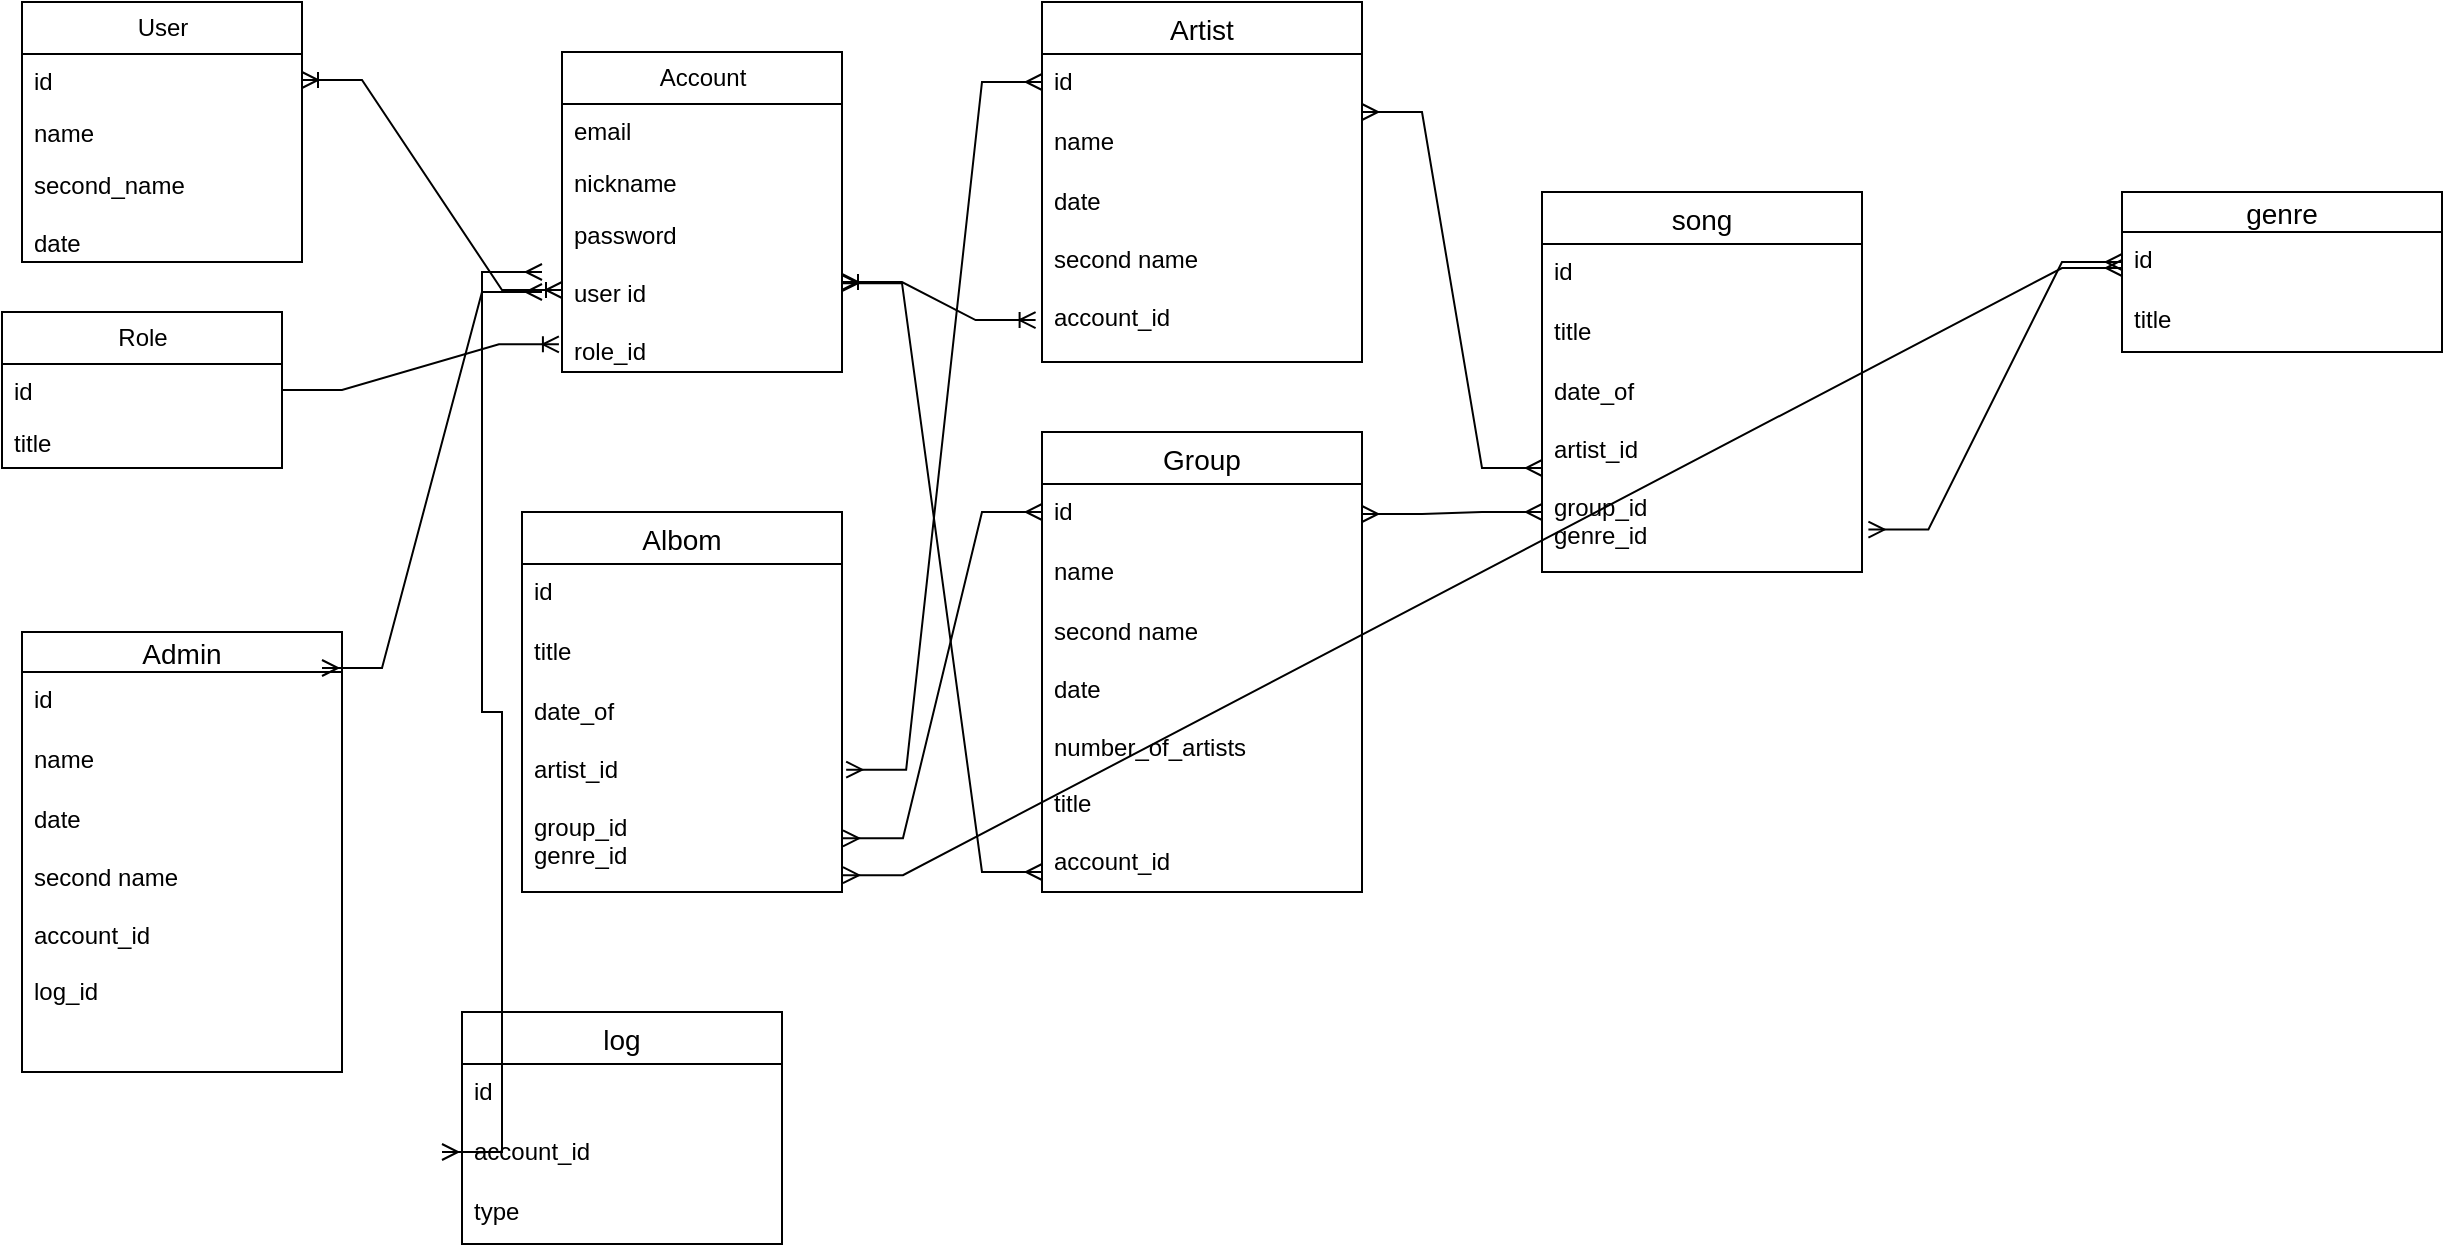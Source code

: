 <mxfile version="22.0.3" type="device">
  <diagram id="R2lEEEUBdFMjLlhIrx00" name="Page-1">
    <mxGraphModel dx="1900" dy="542" grid="1" gridSize="10" guides="1" tooltips="1" connect="1" arrows="1" fold="1" page="1" pageScale="1" pageWidth="850" pageHeight="1100" math="0" shadow="0" extFonts="Permanent Marker^https://fonts.googleapis.com/css?family=Permanent+Marker">
      <root>
        <mxCell id="0" />
        <mxCell id="1" parent="0" />
        <mxCell id="G_SUPdP_elpwGoyHrzBG-1" value="User" style="swimlane;fontStyle=0;childLayout=stackLayout;horizontal=1;startSize=26;fillColor=none;horizontalStack=0;resizeParent=1;resizeParentMax=0;resizeLast=0;collapsible=1;marginBottom=0;html=1;" vertex="1" parent="1">
          <mxGeometry y="15" width="140" height="130" as="geometry" />
        </mxCell>
        <mxCell id="G_SUPdP_elpwGoyHrzBG-2" value="id" style="text;strokeColor=none;fillColor=none;align=left;verticalAlign=top;spacingLeft=4;spacingRight=4;overflow=hidden;rotatable=0;points=[[0,0.5],[1,0.5]];portConstraint=eastwest;whiteSpace=wrap;html=1;" vertex="1" parent="G_SUPdP_elpwGoyHrzBG-1">
          <mxGeometry y="26" width="140" height="26" as="geometry" />
        </mxCell>
        <mxCell id="G_SUPdP_elpwGoyHrzBG-3" value="name" style="text;strokeColor=none;fillColor=none;align=left;verticalAlign=top;spacingLeft=4;spacingRight=4;overflow=hidden;rotatable=0;points=[[0,0.5],[1,0.5]];portConstraint=eastwest;whiteSpace=wrap;html=1;" vertex="1" parent="G_SUPdP_elpwGoyHrzBG-1">
          <mxGeometry y="52" width="140" height="26" as="geometry" />
        </mxCell>
        <mxCell id="G_SUPdP_elpwGoyHrzBG-4" value="second_name&lt;br&gt;&lt;br&gt;date" style="text;strokeColor=none;fillColor=none;align=left;verticalAlign=top;spacingLeft=4;spacingRight=4;overflow=hidden;rotatable=0;points=[[0,0.5],[1,0.5]];portConstraint=eastwest;whiteSpace=wrap;html=1;" vertex="1" parent="G_SUPdP_elpwGoyHrzBG-1">
          <mxGeometry y="78" width="140" height="52" as="geometry" />
        </mxCell>
        <mxCell id="G_SUPdP_elpwGoyHrzBG-5" value="Account" style="swimlane;fontStyle=0;childLayout=stackLayout;horizontal=1;startSize=26;fillColor=none;horizontalStack=0;resizeParent=1;resizeParentMax=0;resizeLast=0;collapsible=1;marginBottom=0;html=1;" vertex="1" parent="1">
          <mxGeometry x="270" y="40" width="140" height="160" as="geometry" />
        </mxCell>
        <mxCell id="G_SUPdP_elpwGoyHrzBG-6" value="email&lt;br&gt;" style="text;strokeColor=none;fillColor=none;align=left;verticalAlign=top;spacingLeft=4;spacingRight=4;overflow=hidden;rotatable=0;points=[[0,0.5],[1,0.5]];portConstraint=eastwest;whiteSpace=wrap;html=1;" vertex="1" parent="G_SUPdP_elpwGoyHrzBG-5">
          <mxGeometry y="26" width="140" height="26" as="geometry" />
        </mxCell>
        <mxCell id="G_SUPdP_elpwGoyHrzBG-7" value="nickname" style="text;strokeColor=none;fillColor=none;align=left;verticalAlign=top;spacingLeft=4;spacingRight=4;overflow=hidden;rotatable=0;points=[[0,0.5],[1,0.5]];portConstraint=eastwest;whiteSpace=wrap;html=1;" vertex="1" parent="G_SUPdP_elpwGoyHrzBG-5">
          <mxGeometry y="52" width="140" height="26" as="geometry" />
        </mxCell>
        <mxCell id="G_SUPdP_elpwGoyHrzBG-8" value="password&lt;br&gt;&lt;br&gt;user id&lt;br&gt;&lt;br&gt;role_id" style="text;strokeColor=none;fillColor=none;align=left;verticalAlign=top;spacingLeft=4;spacingRight=4;overflow=hidden;rotatable=0;points=[[0,0.5],[1,0.5]];portConstraint=eastwest;whiteSpace=wrap;html=1;" vertex="1" parent="G_SUPdP_elpwGoyHrzBG-5">
          <mxGeometry y="78" width="140" height="82" as="geometry" />
        </mxCell>
        <mxCell id="G_SUPdP_elpwGoyHrzBG-9" value="" style="edgeStyle=entityRelationEdgeStyle;fontSize=12;html=1;endArrow=ERoneToMany;startArrow=ERoneToMany;rounded=0;entryX=0;entryY=0.5;entryDx=0;entryDy=0;exitX=1;exitY=0.5;exitDx=0;exitDy=0;" edge="1" parent="1" source="G_SUPdP_elpwGoyHrzBG-2" target="G_SUPdP_elpwGoyHrzBG-8">
          <mxGeometry width="100" height="100" relative="1" as="geometry">
            <mxPoint x="170" y="160" as="sourcePoint" />
            <mxPoint x="270" y="60" as="targetPoint" />
          </mxGeometry>
        </mxCell>
        <mxCell id="G_SUPdP_elpwGoyHrzBG-10" value="Role" style="swimlane;fontStyle=0;childLayout=stackLayout;horizontal=1;startSize=26;fillColor=none;horizontalStack=0;resizeParent=1;resizeParentMax=0;resizeLast=0;collapsible=1;marginBottom=0;html=1;" vertex="1" parent="1">
          <mxGeometry x="-10" y="170" width="140" height="78" as="geometry" />
        </mxCell>
        <mxCell id="G_SUPdP_elpwGoyHrzBG-11" value="id" style="text;strokeColor=none;fillColor=none;align=left;verticalAlign=top;spacingLeft=4;spacingRight=4;overflow=hidden;rotatable=0;points=[[0,0.5],[1,0.5]];portConstraint=eastwest;whiteSpace=wrap;html=1;" vertex="1" parent="G_SUPdP_elpwGoyHrzBG-10">
          <mxGeometry y="26" width="140" height="26" as="geometry" />
        </mxCell>
        <mxCell id="G_SUPdP_elpwGoyHrzBG-12" value="title" style="text;strokeColor=none;fillColor=none;align=left;verticalAlign=top;spacingLeft=4;spacingRight=4;overflow=hidden;rotatable=0;points=[[0,0.5],[1,0.5]];portConstraint=eastwest;whiteSpace=wrap;html=1;" vertex="1" parent="G_SUPdP_elpwGoyHrzBG-10">
          <mxGeometry y="52" width="140" height="26" as="geometry" />
        </mxCell>
        <mxCell id="G_SUPdP_elpwGoyHrzBG-14" value="" style="edgeStyle=entityRelationEdgeStyle;fontSize=12;html=1;endArrow=ERoneToMany;rounded=0;entryX=-0.011;entryY=0.831;entryDx=0;entryDy=0;entryPerimeter=0;exitX=1;exitY=0.5;exitDx=0;exitDy=0;" edge="1" parent="1" source="G_SUPdP_elpwGoyHrzBG-11" target="G_SUPdP_elpwGoyHrzBG-8">
          <mxGeometry width="100" height="100" relative="1" as="geometry">
            <mxPoint x="170" y="290" as="sourcePoint" />
            <mxPoint x="270" y="190" as="targetPoint" />
            <Array as="points">
              <mxPoint x="150" y="310" />
              <mxPoint x="200" y="270" />
            </Array>
          </mxGeometry>
        </mxCell>
        <mxCell id="G_SUPdP_elpwGoyHrzBG-16" value="Artist" style="swimlane;fontStyle=0;childLayout=stackLayout;horizontal=1;startSize=26;horizontalStack=0;resizeParent=1;resizeParentMax=0;resizeLast=0;collapsible=1;marginBottom=0;align=center;fontSize=14;" vertex="1" parent="1">
          <mxGeometry x="510" y="15" width="160" height="180" as="geometry" />
        </mxCell>
        <mxCell id="G_SUPdP_elpwGoyHrzBG-17" value="id" style="text;strokeColor=none;fillColor=none;spacingLeft=4;spacingRight=4;overflow=hidden;rotatable=0;points=[[0,0.5],[1,0.5]];portConstraint=eastwest;fontSize=12;whiteSpace=wrap;html=1;" vertex="1" parent="G_SUPdP_elpwGoyHrzBG-16">
          <mxGeometry y="26" width="160" height="30" as="geometry" />
        </mxCell>
        <mxCell id="G_SUPdP_elpwGoyHrzBG-18" value="name" style="text;strokeColor=none;fillColor=none;spacingLeft=4;spacingRight=4;overflow=hidden;rotatable=0;points=[[0,0.5],[1,0.5]];portConstraint=eastwest;fontSize=12;whiteSpace=wrap;html=1;" vertex="1" parent="G_SUPdP_elpwGoyHrzBG-16">
          <mxGeometry y="56" width="160" height="30" as="geometry" />
        </mxCell>
        <mxCell id="G_SUPdP_elpwGoyHrzBG-19" value="date&lt;br&gt;&lt;br&gt;second name&lt;br&gt;&lt;br&gt;account_id" style="text;strokeColor=none;fillColor=none;spacingLeft=4;spacingRight=4;overflow=hidden;rotatable=0;points=[[0,0.5],[1,0.5]];portConstraint=eastwest;fontSize=12;whiteSpace=wrap;html=1;" vertex="1" parent="G_SUPdP_elpwGoyHrzBG-16">
          <mxGeometry y="86" width="160" height="94" as="geometry" />
        </mxCell>
        <mxCell id="G_SUPdP_elpwGoyHrzBG-20" value="" style="edgeStyle=entityRelationEdgeStyle;fontSize=12;html=1;endArrow=ERoneToMany;startArrow=ERoneToMany;rounded=0;entryX=-0.02;entryY=0.777;entryDx=0;entryDy=0;entryPerimeter=0;" edge="1" parent="1" target="G_SUPdP_elpwGoyHrzBG-19">
          <mxGeometry width="100" height="100" relative="1" as="geometry">
            <mxPoint x="410" y="155" as="sourcePoint" />
            <mxPoint x="510" y="55" as="targetPoint" />
          </mxGeometry>
        </mxCell>
        <mxCell id="G_SUPdP_elpwGoyHrzBG-21" value="Group" style="swimlane;fontStyle=0;childLayout=stackLayout;horizontal=1;startSize=26;horizontalStack=0;resizeParent=1;resizeParentMax=0;resizeLast=0;collapsible=1;marginBottom=0;align=center;fontSize=14;" vertex="1" parent="1">
          <mxGeometry x="510" y="230" width="160" height="230" as="geometry" />
        </mxCell>
        <mxCell id="G_SUPdP_elpwGoyHrzBG-22" value="id&lt;br&gt;" style="text;strokeColor=none;fillColor=none;spacingLeft=4;spacingRight=4;overflow=hidden;rotatable=0;points=[[0,0.5],[1,0.5]];portConstraint=eastwest;fontSize=12;whiteSpace=wrap;html=1;" vertex="1" parent="G_SUPdP_elpwGoyHrzBG-21">
          <mxGeometry y="26" width="160" height="30" as="geometry" />
        </mxCell>
        <mxCell id="G_SUPdP_elpwGoyHrzBG-23" value="name&lt;br&gt;" style="text;strokeColor=none;fillColor=none;spacingLeft=4;spacingRight=4;overflow=hidden;rotatable=0;points=[[0,0.5],[1,0.5]];portConstraint=eastwest;fontSize=12;whiteSpace=wrap;html=1;" vertex="1" parent="G_SUPdP_elpwGoyHrzBG-21">
          <mxGeometry y="56" width="160" height="30" as="geometry" />
        </mxCell>
        <mxCell id="G_SUPdP_elpwGoyHrzBG-24" value="second name&lt;br&gt;&lt;br&gt;date&lt;br&gt;&lt;br&gt;number_of_artists&lt;br&gt;&lt;br&gt;title&lt;br&gt;&lt;br&gt;account_id" style="text;strokeColor=none;fillColor=none;spacingLeft=4;spacingRight=4;overflow=hidden;rotatable=0;points=[[0,0.5],[1,0.5]];portConstraint=eastwest;fontSize=12;whiteSpace=wrap;html=1;" vertex="1" parent="G_SUPdP_elpwGoyHrzBG-21">
          <mxGeometry y="86" width="160" height="144" as="geometry" />
        </mxCell>
        <mxCell id="G_SUPdP_elpwGoyHrzBG-25" value="" style="edgeStyle=entityRelationEdgeStyle;fontSize=12;html=1;endArrow=ERmany;startArrow=ERmany;rounded=0;exitX=1.017;exitY=0.723;exitDx=0;exitDy=0;exitPerimeter=0;" edge="1" parent="1">
          <mxGeometry width="100" height="100" relative="1" as="geometry">
            <mxPoint x="410.0" y="155.596" as="sourcePoint" />
            <mxPoint x="510" y="450" as="targetPoint" />
          </mxGeometry>
        </mxCell>
        <mxCell id="G_SUPdP_elpwGoyHrzBG-27" value="song" style="swimlane;fontStyle=0;childLayout=stackLayout;horizontal=1;startSize=26;horizontalStack=0;resizeParent=1;resizeParentMax=0;resizeLast=0;collapsible=1;marginBottom=0;align=center;fontSize=14;" vertex="1" parent="1">
          <mxGeometry x="760" y="110" width="160" height="190" as="geometry" />
        </mxCell>
        <mxCell id="G_SUPdP_elpwGoyHrzBG-28" value="id" style="text;strokeColor=none;fillColor=none;spacingLeft=4;spacingRight=4;overflow=hidden;rotatable=0;points=[[0,0.5],[1,0.5]];portConstraint=eastwest;fontSize=12;whiteSpace=wrap;html=1;" vertex="1" parent="G_SUPdP_elpwGoyHrzBG-27">
          <mxGeometry y="26" width="160" height="30" as="geometry" />
        </mxCell>
        <mxCell id="G_SUPdP_elpwGoyHrzBG-29" value="title" style="text;strokeColor=none;fillColor=none;spacingLeft=4;spacingRight=4;overflow=hidden;rotatable=0;points=[[0,0.5],[1,0.5]];portConstraint=eastwest;fontSize=12;whiteSpace=wrap;html=1;" vertex="1" parent="G_SUPdP_elpwGoyHrzBG-27">
          <mxGeometry y="56" width="160" height="30" as="geometry" />
        </mxCell>
        <mxCell id="G_SUPdP_elpwGoyHrzBG-30" value="date_of&lt;br&gt;&lt;br&gt;artist_id&lt;br&gt;&lt;br&gt;group_id&lt;br&gt;genre_id" style="text;strokeColor=none;fillColor=none;spacingLeft=4;spacingRight=4;overflow=hidden;rotatable=0;points=[[0,0.5],[1,0.5]];portConstraint=eastwest;fontSize=12;whiteSpace=wrap;html=1;" vertex="1" parent="G_SUPdP_elpwGoyHrzBG-27">
          <mxGeometry y="86" width="160" height="104" as="geometry" />
        </mxCell>
        <mxCell id="G_SUPdP_elpwGoyHrzBG-31" value="" style="edgeStyle=entityRelationEdgeStyle;fontSize=12;html=1;endArrow=ERmany;startArrow=ERmany;rounded=0;entryX=0;entryY=0.5;entryDx=0;entryDy=0;" edge="1" parent="1" target="G_SUPdP_elpwGoyHrzBG-30">
          <mxGeometry width="100" height="100" relative="1" as="geometry">
            <mxPoint x="670" y="70" as="sourcePoint" />
            <mxPoint x="770" y="-30" as="targetPoint" />
            <Array as="points">
              <mxPoint x="960" y="-160" />
              <mxPoint x="960" y="-140" />
              <mxPoint x="720" y="20" />
            </Array>
          </mxGeometry>
        </mxCell>
        <mxCell id="G_SUPdP_elpwGoyHrzBG-33" value="" style="edgeStyle=entityRelationEdgeStyle;fontSize=12;html=1;endArrow=ERmany;startArrow=ERmany;rounded=0;exitX=1;exitY=0.5;exitDx=0;exitDy=0;" edge="1" parent="1" source="G_SUPdP_elpwGoyHrzBG-22">
          <mxGeometry width="100" height="100" relative="1" as="geometry">
            <mxPoint x="660" y="370" as="sourcePoint" />
            <mxPoint x="760" y="270" as="targetPoint" />
            <Array as="points">
              <mxPoint x="1070" y="360" />
            </Array>
          </mxGeometry>
        </mxCell>
        <mxCell id="G_SUPdP_elpwGoyHrzBG-48" value="Albom" style="swimlane;fontStyle=0;childLayout=stackLayout;horizontal=1;startSize=26;horizontalStack=0;resizeParent=1;resizeParentMax=0;resizeLast=0;collapsible=1;marginBottom=0;align=center;fontSize=14;" vertex="1" parent="1">
          <mxGeometry x="250" y="270" width="160" height="190" as="geometry" />
        </mxCell>
        <mxCell id="G_SUPdP_elpwGoyHrzBG-49" value="id" style="text;strokeColor=none;fillColor=none;spacingLeft=4;spacingRight=4;overflow=hidden;rotatable=0;points=[[0,0.5],[1,0.5]];portConstraint=eastwest;fontSize=12;whiteSpace=wrap;html=1;" vertex="1" parent="G_SUPdP_elpwGoyHrzBG-48">
          <mxGeometry y="26" width="160" height="30" as="geometry" />
        </mxCell>
        <mxCell id="G_SUPdP_elpwGoyHrzBG-50" value="title" style="text;strokeColor=none;fillColor=none;spacingLeft=4;spacingRight=4;overflow=hidden;rotatable=0;points=[[0,0.5],[1,0.5]];portConstraint=eastwest;fontSize=12;whiteSpace=wrap;html=1;" vertex="1" parent="G_SUPdP_elpwGoyHrzBG-48">
          <mxGeometry y="56" width="160" height="30" as="geometry" />
        </mxCell>
        <mxCell id="G_SUPdP_elpwGoyHrzBG-51" value="date_of&lt;br&gt;&lt;br&gt;artist_id&lt;br&gt;&lt;br&gt;group_id&lt;br&gt;genre_id" style="text;strokeColor=none;fillColor=none;spacingLeft=4;spacingRight=4;overflow=hidden;rotatable=0;points=[[0,0.5],[1,0.5]];portConstraint=eastwest;fontSize=12;whiteSpace=wrap;html=1;" vertex="1" parent="G_SUPdP_elpwGoyHrzBG-48">
          <mxGeometry y="86" width="160" height="104" as="geometry" />
        </mxCell>
        <mxCell id="G_SUPdP_elpwGoyHrzBG-53" value="" style="edgeStyle=entityRelationEdgeStyle;fontSize=12;html=1;endArrow=ERmany;startArrow=ERmany;rounded=0;exitX=1.013;exitY=0.412;exitDx=0;exitDy=0;exitPerimeter=0;" edge="1" parent="1" source="G_SUPdP_elpwGoyHrzBG-51">
          <mxGeometry width="100" height="100" relative="1" as="geometry">
            <mxPoint x="410" y="310" as="sourcePoint" />
            <mxPoint x="510" y="55" as="targetPoint" />
            <Array as="points">
              <mxPoint x="420" y="340" />
              <mxPoint x="410" y="200" />
              <mxPoint x="390" y="95" />
              <mxPoint x="440" y="115" />
              <mxPoint x="420" y="115" />
              <mxPoint x="360" y="105" />
              <mxPoint x="400" y="115" />
              <mxPoint x="430" y="95" />
            </Array>
          </mxGeometry>
        </mxCell>
        <mxCell id="G_SUPdP_elpwGoyHrzBG-58" value="" style="edgeStyle=entityRelationEdgeStyle;fontSize=12;html=1;endArrow=ERmany;startArrow=ERmany;rounded=0;exitX=1.003;exitY=0.742;exitDx=0;exitDy=0;exitPerimeter=0;" edge="1" parent="1" source="G_SUPdP_elpwGoyHrzBG-51">
          <mxGeometry width="100" height="100" relative="1" as="geometry">
            <mxPoint x="410" y="370" as="sourcePoint" />
            <mxPoint x="510" y="270" as="targetPoint" />
            <Array as="points">
              <mxPoint x="420" y="380" />
              <mxPoint x="470" y="430" />
            </Array>
          </mxGeometry>
        </mxCell>
        <mxCell id="G_SUPdP_elpwGoyHrzBG-59" value="Admin" style="swimlane;fontStyle=0;childLayout=stackLayout;horizontal=1;startSize=20;horizontalStack=0;resizeParent=1;resizeParentMax=0;resizeLast=0;collapsible=1;marginBottom=0;align=center;fontSize=14;" vertex="1" parent="1">
          <mxGeometry y="330" width="160" height="220" as="geometry" />
        </mxCell>
        <mxCell id="G_SUPdP_elpwGoyHrzBG-60" value="id" style="text;strokeColor=none;fillColor=none;spacingLeft=4;spacingRight=4;overflow=hidden;rotatable=0;points=[[0,0.5],[1,0.5]];portConstraint=eastwest;fontSize=12;whiteSpace=wrap;html=1;" vertex="1" parent="G_SUPdP_elpwGoyHrzBG-59">
          <mxGeometry y="20" width="160" height="30" as="geometry" />
        </mxCell>
        <mxCell id="G_SUPdP_elpwGoyHrzBG-61" value="name" style="text;strokeColor=none;fillColor=none;spacingLeft=4;spacingRight=4;overflow=hidden;rotatable=0;points=[[0,0.5],[1,0.5]];portConstraint=eastwest;fontSize=12;whiteSpace=wrap;html=1;" vertex="1" parent="G_SUPdP_elpwGoyHrzBG-59">
          <mxGeometry y="50" width="160" height="30" as="geometry" />
        </mxCell>
        <mxCell id="G_SUPdP_elpwGoyHrzBG-62" value="date&lt;br&gt;&lt;br&gt;second name&lt;br&gt;&lt;br&gt;account_id&lt;br&gt;&lt;br&gt;log_id" style="text;strokeColor=none;fillColor=none;spacingLeft=4;spacingRight=4;overflow=hidden;rotatable=0;points=[[0,0.5],[1,0.5]];portConstraint=eastwest;fontSize=12;whiteSpace=wrap;html=1;" vertex="1" parent="G_SUPdP_elpwGoyHrzBG-59">
          <mxGeometry y="80" width="160" height="140" as="geometry" />
        </mxCell>
        <mxCell id="G_SUPdP_elpwGoyHrzBG-63" value="" style="edgeStyle=entityRelationEdgeStyle;fontSize=12;html=1;endArrow=ERmany;startArrow=ERmany;rounded=0;" edge="1" parent="1">
          <mxGeometry width="100" height="100" relative="1" as="geometry">
            <mxPoint x="150" y="348" as="sourcePoint" />
            <mxPoint x="260" y="160" as="targetPoint" />
            <Array as="points">
              <mxPoint x="200" y="290" />
            </Array>
          </mxGeometry>
        </mxCell>
        <mxCell id="G_SUPdP_elpwGoyHrzBG-64" value="genre" style="swimlane;fontStyle=0;childLayout=stackLayout;horizontal=1;startSize=20;horizontalStack=0;resizeParent=1;resizeParentMax=0;resizeLast=0;collapsible=1;marginBottom=0;align=center;fontSize=14;" vertex="1" parent="1">
          <mxGeometry x="1050" y="110" width="160" height="80" as="geometry" />
        </mxCell>
        <mxCell id="G_SUPdP_elpwGoyHrzBG-65" value="id" style="text;strokeColor=none;fillColor=none;spacingLeft=4;spacingRight=4;overflow=hidden;rotatable=0;points=[[0,0.5],[1,0.5]];portConstraint=eastwest;fontSize=12;whiteSpace=wrap;html=1;" vertex="1" parent="G_SUPdP_elpwGoyHrzBG-64">
          <mxGeometry y="20" width="160" height="30" as="geometry" />
        </mxCell>
        <mxCell id="G_SUPdP_elpwGoyHrzBG-66" value="title" style="text;strokeColor=none;fillColor=none;spacingLeft=4;spacingRight=4;overflow=hidden;rotatable=0;points=[[0,0.5],[1,0.5]];portConstraint=eastwest;fontSize=12;whiteSpace=wrap;html=1;" vertex="1" parent="G_SUPdP_elpwGoyHrzBG-64">
          <mxGeometry y="50" width="160" height="30" as="geometry" />
        </mxCell>
        <mxCell id="G_SUPdP_elpwGoyHrzBG-68" value="" style="edgeStyle=entityRelationEdgeStyle;fontSize=12;html=1;endArrow=ERmany;startArrow=ERmany;rounded=0;exitX=1.02;exitY=0.796;exitDx=0;exitDy=0;exitPerimeter=0;" edge="1" parent="1" source="G_SUPdP_elpwGoyHrzBG-30">
          <mxGeometry width="100" height="100" relative="1" as="geometry">
            <mxPoint x="950" y="245" as="sourcePoint" />
            <mxPoint x="1050" y="145" as="targetPoint" />
            <Array as="points">
              <mxPoint x="1010" y="185" />
            </Array>
          </mxGeometry>
        </mxCell>
        <mxCell id="G_SUPdP_elpwGoyHrzBG-70" value="" style="edgeStyle=entityRelationEdgeStyle;fontSize=12;html=1;endArrow=ERmany;startArrow=ERmany;rounded=0;exitX=1.003;exitY=0.919;exitDx=0;exitDy=0;exitPerimeter=0;" edge="1" parent="1" source="G_SUPdP_elpwGoyHrzBG-51">
          <mxGeometry width="100" height="100" relative="1" as="geometry">
            <mxPoint x="410" y="470" as="sourcePoint" />
            <mxPoint x="1050" y="148" as="targetPoint" />
          </mxGeometry>
        </mxCell>
        <mxCell id="G_SUPdP_elpwGoyHrzBG-71" value="log" style="swimlane;fontStyle=0;childLayout=stackLayout;horizontal=1;startSize=26;horizontalStack=0;resizeParent=1;resizeParentMax=0;resizeLast=0;collapsible=1;marginBottom=0;align=center;fontSize=14;" vertex="1" parent="1">
          <mxGeometry x="220" y="520" width="160" height="116" as="geometry" />
        </mxCell>
        <mxCell id="G_SUPdP_elpwGoyHrzBG-72" value="id" style="text;strokeColor=none;fillColor=none;spacingLeft=4;spacingRight=4;overflow=hidden;rotatable=0;points=[[0,0.5],[1,0.5]];portConstraint=eastwest;fontSize=12;whiteSpace=wrap;html=1;" vertex="1" parent="G_SUPdP_elpwGoyHrzBG-71">
          <mxGeometry y="26" width="160" height="30" as="geometry" />
        </mxCell>
        <mxCell id="G_SUPdP_elpwGoyHrzBG-73" value="account_id" style="text;strokeColor=none;fillColor=none;spacingLeft=4;spacingRight=4;overflow=hidden;rotatable=0;points=[[0,0.5],[1,0.5]];portConstraint=eastwest;fontSize=12;whiteSpace=wrap;html=1;" vertex="1" parent="G_SUPdP_elpwGoyHrzBG-71">
          <mxGeometry y="56" width="160" height="30" as="geometry" />
        </mxCell>
        <mxCell id="G_SUPdP_elpwGoyHrzBG-74" value="type" style="text;strokeColor=none;fillColor=none;spacingLeft=4;spacingRight=4;overflow=hidden;rotatable=0;points=[[0,0.5],[1,0.5]];portConstraint=eastwest;fontSize=12;whiteSpace=wrap;html=1;" vertex="1" parent="G_SUPdP_elpwGoyHrzBG-71">
          <mxGeometry y="86" width="160" height="30" as="geometry" />
        </mxCell>
        <mxCell id="G_SUPdP_elpwGoyHrzBG-76" value="" style="edgeStyle=entityRelationEdgeStyle;fontSize=12;html=1;endArrow=ERmany;startArrow=ERmany;rounded=0;" edge="1" parent="1">
          <mxGeometry width="100" height="100" relative="1" as="geometry">
            <mxPoint x="210" y="590" as="sourcePoint" />
            <mxPoint x="260" y="150" as="targetPoint" />
            <Array as="points">
              <mxPoint x="250" y="220" />
            </Array>
          </mxGeometry>
        </mxCell>
      </root>
    </mxGraphModel>
  </diagram>
</mxfile>
